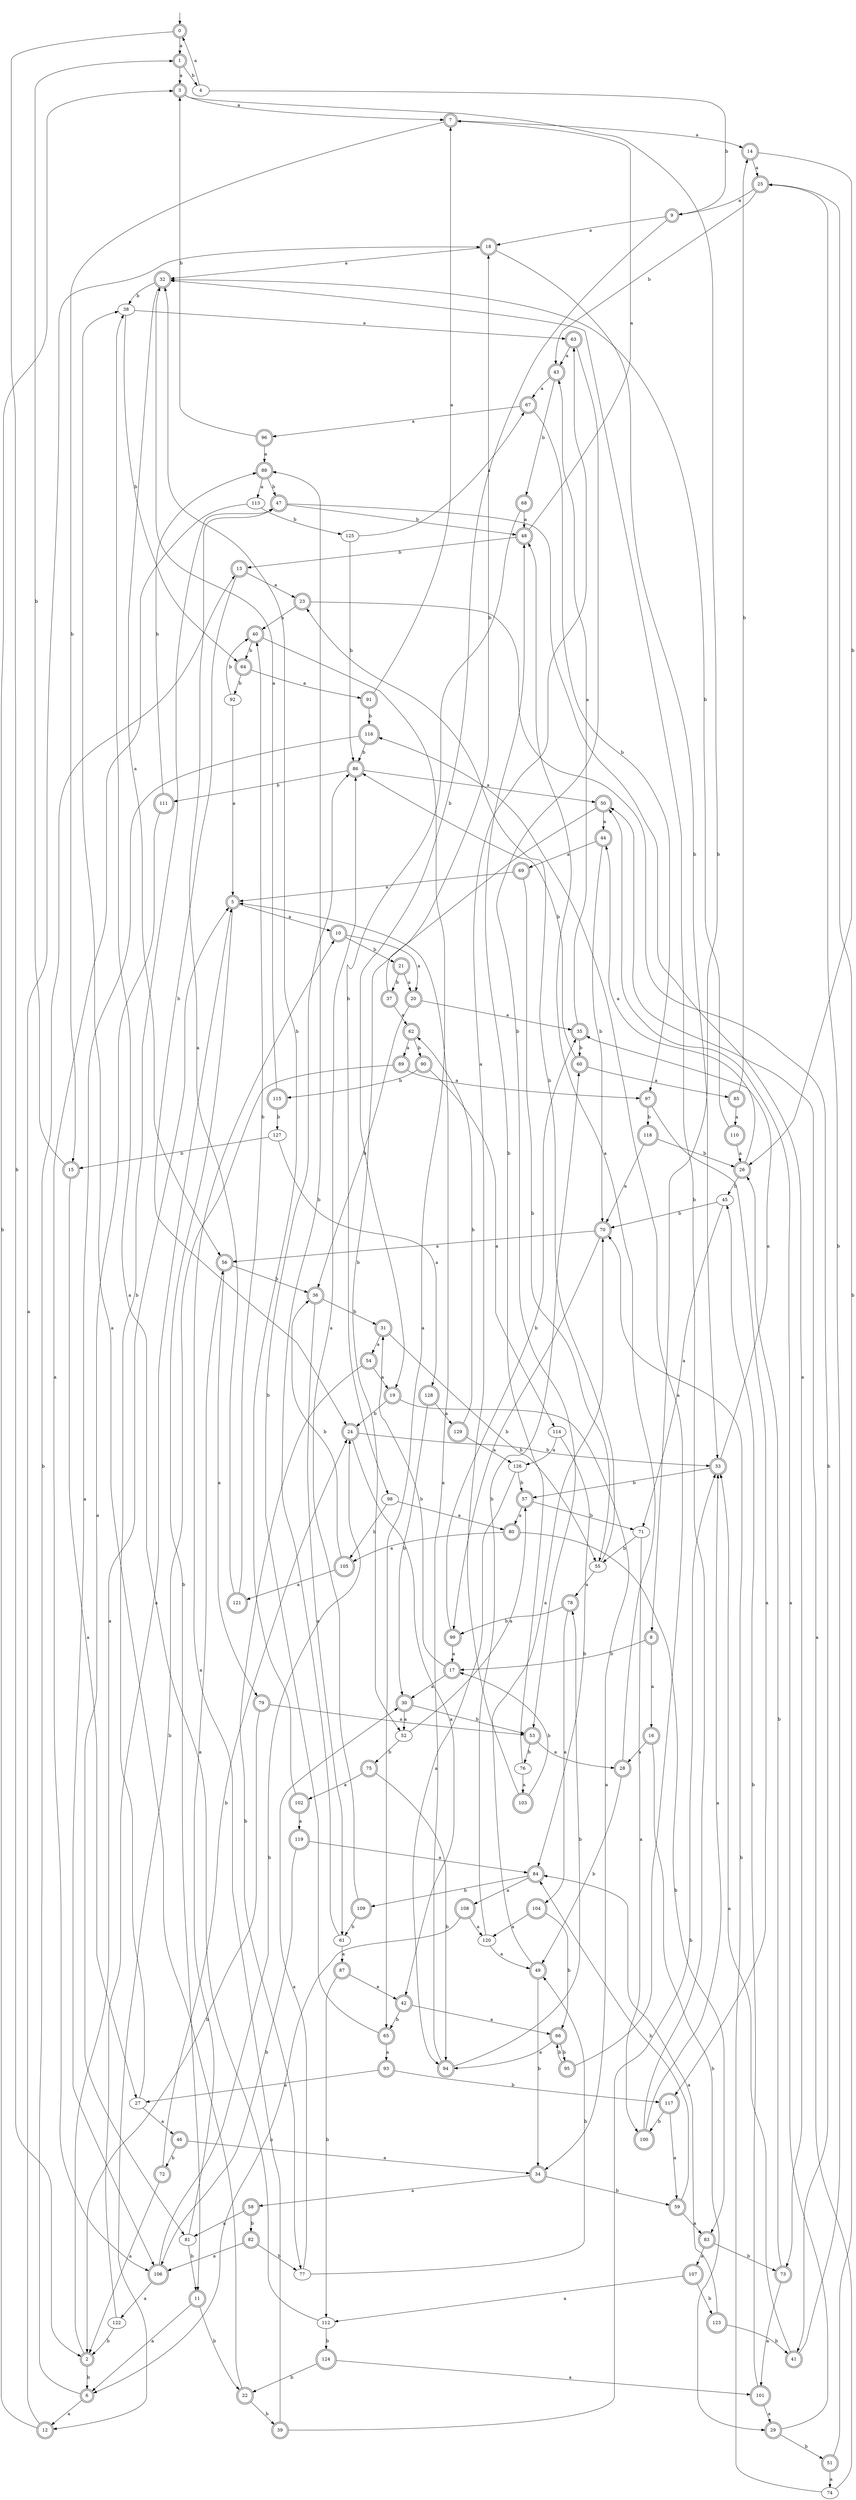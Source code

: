 digraph RandomDFA {
  __start0 [label="", shape=none];
  __start0 -> 0 [label=""];
  0 [shape=circle] [shape=doublecircle]
  0 -> 1 [label="a"]
  0 -> 2 [label="b"]
  1 [shape=doublecircle]
  1 -> 3 [label="a"]
  1 -> 4 [label="b"]
  2 [shape=doublecircle]
  2 -> 5 [label="a"]
  2 -> 6 [label="b"]
  3 [shape=doublecircle]
  3 -> 7 [label="a"]
  3 -> 8 [label="b"]
  4
  4 -> 0 [label="a"]
  4 -> 9 [label="b"]
  5 [shape=doublecircle]
  5 -> 10 [label="a"]
  5 -> 11 [label="b"]
  6 [shape=doublecircle]
  6 -> 12 [label="a"]
  6 -> 13 [label="b"]
  7 [shape=doublecircle]
  7 -> 14 [label="a"]
  7 -> 15 [label="b"]
  8 [shape=doublecircle]
  8 -> 16 [label="a"]
  8 -> 17 [label="b"]
  9 [shape=doublecircle]
  9 -> 18 [label="a"]
  9 -> 19 [label="b"]
  10 [shape=doublecircle]
  10 -> 20 [label="a"]
  10 -> 21 [label="b"]
  11 [shape=doublecircle]
  11 -> 6 [label="a"]
  11 -> 22 [label="b"]
  12 [shape=doublecircle]
  12 -> 18 [label="a"]
  12 -> 3 [label="b"]
  13 [shape=doublecircle]
  13 -> 23 [label="a"]
  13 -> 24 [label="b"]
  14 [shape=doublecircle]
  14 -> 25 [label="a"]
  14 -> 26 [label="b"]
  15 [shape=doublecircle]
  15 -> 27 [label="a"]
  15 -> 1 [label="b"]
  16 [shape=doublecircle]
  16 -> 28 [label="a"]
  16 -> 29 [label="b"]
  17 [shape=doublecircle]
  17 -> 30 [label="a"]
  17 -> 31 [label="b"]
  18 [shape=doublecircle]
  18 -> 32 [label="a"]
  18 -> 33 [label="b"]
  19 [shape=doublecircle]
  19 -> 34 [label="a"]
  19 -> 24 [label="b"]
  20 [shape=doublecircle]
  20 -> 35 [label="a"]
  20 -> 36 [label="b"]
  21 [shape=doublecircle]
  21 -> 20 [label="a"]
  21 -> 37 [label="b"]
  22 [shape=doublecircle]
  22 -> 38 [label="a"]
  22 -> 39 [label="b"]
  23 [shape=doublecircle]
  23 -> 40 [label="a"]
  23 -> 41 [label="b"]
  24 [shape=doublecircle]
  24 -> 42 [label="a"]
  24 -> 33 [label="b"]
  25 [shape=doublecircle]
  25 -> 9 [label="a"]
  25 -> 43 [label="b"]
  26 [shape=doublecircle]
  26 -> 44 [label="a"]
  26 -> 45 [label="b"]
  27
  27 -> 46 [label="a"]
  27 -> 47 [label="b"]
  28 [shape=doublecircle]
  28 -> 48 [label="a"]
  28 -> 49 [label="b"]
  29 [shape=doublecircle]
  29 -> 50 [label="a"]
  29 -> 51 [label="b"]
  30 [shape=doublecircle]
  30 -> 52 [label="a"]
  30 -> 53 [label="b"]
  31 [shape=doublecircle]
  31 -> 54 [label="a"]
  31 -> 55 [label="b"]
  32 [shape=doublecircle]
  32 -> 56 [label="a"]
  32 -> 38 [label="b"]
  33 [shape=doublecircle]
  33 -> 35 [label="a"]
  33 -> 57 [label="b"]
  34 [shape=doublecircle]
  34 -> 58 [label="a"]
  34 -> 59 [label="b"]
  35 [shape=doublecircle]
  35 -> 43 [label="a"]
  35 -> 60 [label="b"]
  36 [shape=doublecircle]
  36 -> 61 [label="a"]
  36 -> 31 [label="b"]
  37 [shape=doublecircle]
  37 -> 62 [label="a"]
  37 -> 18 [label="b"]
  38
  38 -> 63 [label="a"]
  38 -> 64 [label="b"]
  39 [shape=doublecircle]
  39 -> 10 [label="a"]
  39 -> 33 [label="b"]
  40 [shape=doublecircle]
  40 -> 65 [label="a"]
  40 -> 64 [label="b"]
  41 [shape=doublecircle]
  41 -> 33 [label="a"]
  41 -> 25 [label="b"]
  42 [shape=doublecircle]
  42 -> 66 [label="a"]
  42 -> 65 [label="b"]
  43 [shape=doublecircle]
  43 -> 67 [label="a"]
  43 -> 68 [label="b"]
  44 [shape=doublecircle]
  44 -> 69 [label="a"]
  44 -> 70 [label="b"]
  45
  45 -> 71 [label="a"]
  45 -> 70 [label="b"]
  46 [shape=doublecircle]
  46 -> 34 [label="a"]
  46 -> 72 [label="b"]
  47 [shape=doublecircle]
  47 -> 73 [label="a"]
  47 -> 48 [label="b"]
  48 [shape=doublecircle]
  48 -> 7 [label="a"]
  48 -> 13 [label="b"]
  49 [shape=doublecircle]
  49 -> 70 [label="a"]
  49 -> 34 [label="b"]
  50 [shape=doublecircle]
  50 -> 44 [label="a"]
  50 -> 52 [label="b"]
  51 [shape=doublecircle]
  51 -> 74 [label="a"]
  51 -> 25 [label="b"]
  52
  52 -> 57 [label="a"]
  52 -> 75 [label="b"]
  53 [shape=doublecircle]
  53 -> 28 [label="a"]
  53 -> 76 [label="b"]
  54 [shape=doublecircle]
  54 -> 19 [label="a"]
  54 -> 77 [label="b"]
  55
  55 -> 78 [label="a"]
  55 -> 23 [label="b"]
  56 [shape=doublecircle]
  56 -> 79 [label="a"]
  56 -> 36 [label="b"]
  57 [shape=doublecircle]
  57 -> 80 [label="a"]
  57 -> 71 [label="b"]
  58 [shape=doublecircle]
  58 -> 81 [label="a"]
  58 -> 82 [label="b"]
  59 [shape=doublecircle]
  59 -> 83 [label="a"]
  59 -> 84 [label="b"]
  60 [shape=doublecircle]
  60 -> 85 [label="a"]
  60 -> 86 [label="b"]
  61
  61 -> 87 [label="a"]
  61 -> 88 [label="b"]
  62 [shape=doublecircle]
  62 -> 89 [label="a"]
  62 -> 90 [label="b"]
  63 [shape=doublecircle]
  63 -> 43 [label="a"]
  63 -> 53 [label="b"]
  64 [shape=doublecircle]
  64 -> 91 [label="a"]
  64 -> 92 [label="b"]
  65 [shape=doublecircle]
  65 -> 93 [label="a"]
  65 -> 86 [label="b"]
  66 [shape=doublecircle]
  66 -> 94 [label="a"]
  66 -> 95 [label="b"]
  67 [shape=doublecircle]
  67 -> 96 [label="a"]
  67 -> 97 [label="b"]
  68 [shape=doublecircle]
  68 -> 48 [label="a"]
  68 -> 98 [label="b"]
  69 [shape=doublecircle]
  69 -> 5 [label="a"]
  69 -> 55 [label="b"]
  70 [shape=doublecircle]
  70 -> 56 [label="a"]
  70 -> 99 [label="b"]
  71
  71 -> 100 [label="a"]
  71 -> 55 [label="b"]
  72 [shape=doublecircle]
  72 -> 2 [label="a"]
  72 -> 24 [label="b"]
  73 [shape=doublecircle]
  73 -> 101 [label="a"]
  73 -> 26 [label="b"]
  74
  74 -> 50 [label="a"]
  74 -> 70 [label="b"]
  75 [shape=doublecircle]
  75 -> 102 [label="a"]
  75 -> 94 [label="b"]
  76
  76 -> 103 [label="a"]
  76 -> 48 [label="b"]
  77
  77 -> 30 [label="a"]
  77 -> 49 [label="b"]
  78 [shape=doublecircle]
  78 -> 104 [label="a"]
  78 -> 99 [label="b"]
  79 [shape=doublecircle]
  79 -> 53 [label="a"]
  79 -> 2 [label="b"]
  80 [shape=doublecircle]
  80 -> 105 [label="a"]
  80 -> 83 [label="b"]
  81
  81 -> 56 [label="a"]
  81 -> 11 [label="b"]
  82 [shape=doublecircle]
  82 -> 106 [label="a"]
  82 -> 77 [label="b"]
  83 [shape=doublecircle]
  83 -> 107 [label="a"]
  83 -> 73 [label="b"]
  84 [shape=doublecircle]
  84 -> 108 [label="a"]
  84 -> 109 [label="b"]
  85 [shape=doublecircle]
  85 -> 110 [label="a"]
  85 -> 14 [label="b"]
  86 [shape=doublecircle]
  86 -> 50 [label="a"]
  86 -> 111 [label="b"]
  87 [shape=doublecircle]
  87 -> 42 [label="a"]
  87 -> 112 [label="b"]
  88 [shape=doublecircle]
  88 -> 113 [label="a"]
  88 -> 47 [label="b"]
  89 [shape=doublecircle]
  89 -> 97 [label="a"]
  89 -> 12 [label="b"]
  90 [shape=doublecircle]
  90 -> 114 [label="a"]
  90 -> 115 [label="b"]
  91 [shape=doublecircle]
  91 -> 7 [label="a"]
  91 -> 116 [label="b"]
  92
  92 -> 5 [label="a"]
  92 -> 40 [label="b"]
  93 [shape=doublecircle]
  93 -> 27 [label="a"]
  93 -> 117 [label="b"]
  94 [shape=doublecircle]
  94 -> 5 [label="a"]
  94 -> 78 [label="b"]
  95 [shape=doublecircle]
  95 -> 116 [label="a"]
  95 -> 66 [label="b"]
  96 [shape=doublecircle]
  96 -> 88 [label="a"]
  96 -> 3 [label="b"]
  97 [shape=doublecircle]
  97 -> 117 [label="a"]
  97 -> 118 [label="b"]
  98
  98 -> 80 [label="a"]
  98 -> 105 [label="b"]
  99 [shape=doublecircle]
  99 -> 17 [label="a"]
  99 -> 35 [label="b"]
  100 [shape=doublecircle]
  100 -> 33 [label="a"]
  100 -> 32 [label="b"]
  101 [shape=doublecircle]
  101 -> 29 [label="a"]
  101 -> 45 [label="b"]
  102 [shape=doublecircle]
  102 -> 119 [label="a"]
  102 -> 32 [label="b"]
  103 [shape=doublecircle]
  103 -> 63 [label="a"]
  103 -> 17 [label="b"]
  104 [shape=doublecircle]
  104 -> 120 [label="a"]
  104 -> 66 [label="b"]
  105 [shape=doublecircle]
  105 -> 121 [label="a"]
  105 -> 36 [label="b"]
  106 [shape=doublecircle]
  106 -> 122 [label="a"]
  106 -> 24 [label="b"]
  107 [shape=doublecircle]
  107 -> 112 [label="a"]
  107 -> 123 [label="b"]
  108 [shape=doublecircle]
  108 -> 120 [label="a"]
  108 -> 6 [label="b"]
  109 [shape=doublecircle]
  109 -> 86 [label="a"]
  109 -> 61 [label="b"]
  110 [shape=doublecircle]
  110 -> 26 [label="a"]
  110 -> 32 [label="b"]
  111 [shape=doublecircle]
  111 -> 81 [label="a"]
  111 -> 88 [label="b"]
  112
  112 -> 38 [label="a"]
  112 -> 124 [label="b"]
  113
  113 -> 106 [label="a"]
  113 -> 125 [label="b"]
  114
  114 -> 126 [label="a"]
  114 -> 84 [label="b"]
  115 [shape=doublecircle]
  115 -> 32 [label="a"]
  115 -> 127 [label="b"]
  116 [shape=doublecircle]
  116 -> 106 [label="a"]
  116 -> 86 [label="b"]
  117 [shape=doublecircle]
  117 -> 59 [label="a"]
  117 -> 100 [label="b"]
  118 [shape=doublecircle]
  118 -> 70 [label="a"]
  118 -> 26 [label="b"]
  119 [shape=doublecircle]
  119 -> 84 [label="a"]
  119 -> 106 [label="b"]
  120
  120 -> 49 [label="a"]
  120 -> 60 [label="b"]
  121 [shape=doublecircle]
  121 -> 47 [label="a"]
  121 -> 40 [label="b"]
  122
  122 -> 5 [label="a"]
  122 -> 2 [label="b"]
  123 [shape=doublecircle]
  123 -> 84 [label="a"]
  123 -> 41 [label="b"]
  124 [shape=doublecircle]
  124 -> 101 [label="a"]
  124 -> 22 [label="b"]
  125
  125 -> 67 [label="a"]
  125 -> 86 [label="b"]
  126
  126 -> 94 [label="a"]
  126 -> 57 [label="b"]
  127
  127 -> 128 [label="a"]
  127 -> 15 [label="b"]
  128 [shape=doublecircle]
  128 -> 129 [label="a"]
  128 -> 30 [label="b"]
  129 [shape=doublecircle]
  129 -> 126 [label="a"]
  129 -> 62 [label="b"]
}
